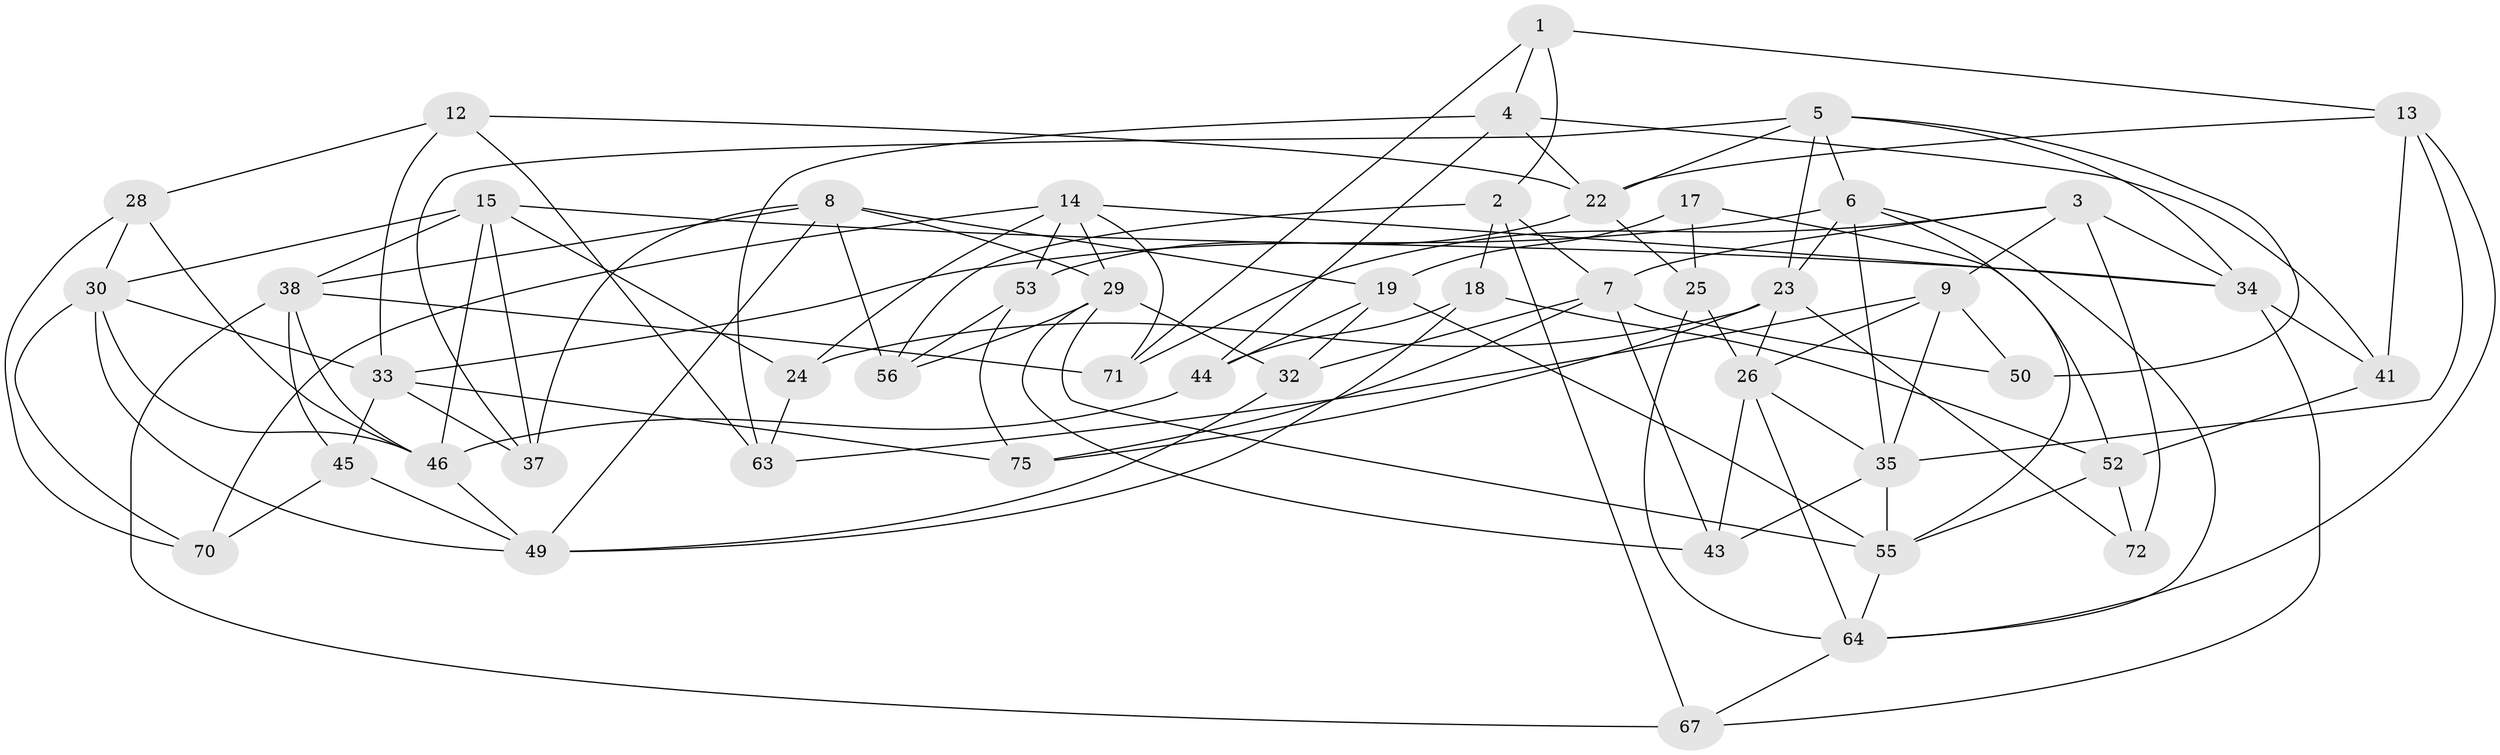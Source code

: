 // original degree distribution, {4: 1.0}
// Generated by graph-tools (version 1.1) at 2025/42/03/06/25 10:42:19]
// undirected, 48 vertices, 117 edges
graph export_dot {
graph [start="1"]
  node [color=gray90,style=filled];
  1;
  2 [super="+21"];
  3 [super="+54"];
  4 [super="+11"];
  5 [super="+60"];
  6 [super="+74"];
  7 [super="+31"];
  8 [super="+10"];
  9 [super="+20"];
  12;
  13 [super="+47"];
  14 [super="+16"];
  15 [super="+61"];
  17;
  18 [super="+27"];
  19 [super="+58"];
  22 [super="+40"];
  23 [super="+62"];
  24;
  25;
  26 [super="+48"];
  28;
  29 [super="+73"];
  30 [super="+36"];
  32;
  33 [super="+51"];
  34 [super="+57"];
  35 [super="+76"];
  37;
  38 [super="+39"];
  41 [super="+42"];
  43;
  44;
  45;
  46 [super="+59"];
  49 [super="+68"];
  50;
  52 [super="+66"];
  53;
  55 [super="+65"];
  56;
  63;
  64 [super="+69"];
  67;
  70;
  71;
  72;
  75;
  1 -- 13;
  1 -- 71;
  1 -- 4;
  1 -- 2;
  2 -- 56;
  2 -- 67;
  2 -- 18 [weight=2];
  2 -- 7;
  3 -- 72 [weight=2];
  3 -- 7;
  3 -- 34;
  3 -- 9;
  3 -- 71;
  4 -- 63;
  4 -- 41 [weight=2];
  4 -- 44;
  4 -- 22;
  5 -- 6;
  5 -- 50;
  5 -- 23;
  5 -- 34;
  5 -- 37;
  5 -- 22;
  6 -- 33;
  6 -- 64;
  6 -- 35;
  6 -- 55;
  6 -- 23;
  7 -- 50;
  7 -- 43;
  7 -- 32;
  7 -- 75;
  8 -- 19;
  8 -- 37;
  8 -- 29;
  8 -- 49;
  8 -- 56;
  8 -- 38;
  9 -- 63;
  9 -- 50 [weight=2];
  9 -- 26;
  9 -- 35;
  12 -- 22;
  12 -- 33;
  12 -- 28;
  12 -- 63;
  13 -- 41 [weight=2];
  13 -- 64;
  13 -- 35;
  13 -- 22;
  14 -- 24;
  14 -- 71;
  14 -- 53;
  14 -- 70;
  14 -- 34;
  14 -- 29;
  15 -- 37;
  15 -- 46;
  15 -- 24;
  15 -- 30;
  15 -- 38;
  15 -- 34;
  17 -- 25;
  17 -- 52;
  17 -- 19 [weight=2];
  18 -- 44;
  18 -- 49;
  18 -- 52 [weight=2];
  19 -- 32;
  19 -- 44;
  19 -- 55;
  22 -- 25;
  22 -- 53;
  23 -- 24;
  23 -- 75;
  23 -- 72;
  23 -- 26;
  24 -- 63;
  25 -- 64;
  25 -- 26;
  26 -- 43;
  26 -- 64;
  26 -- 35;
  28 -- 46;
  28 -- 30;
  28 -- 70;
  29 -- 32;
  29 -- 55;
  29 -- 56;
  29 -- 43;
  30 -- 70;
  30 -- 33;
  30 -- 49;
  30 -- 46;
  32 -- 49;
  33 -- 75;
  33 -- 37;
  33 -- 45;
  34 -- 67;
  34 -- 41;
  35 -- 55;
  35 -- 43;
  38 -- 71;
  38 -- 45;
  38 -- 67;
  38 -- 46;
  41 -- 52;
  44 -- 46;
  45 -- 70;
  45 -- 49;
  46 -- 49;
  52 -- 72;
  52 -- 55;
  53 -- 56;
  53 -- 75;
  55 -- 64;
  64 -- 67;
}
